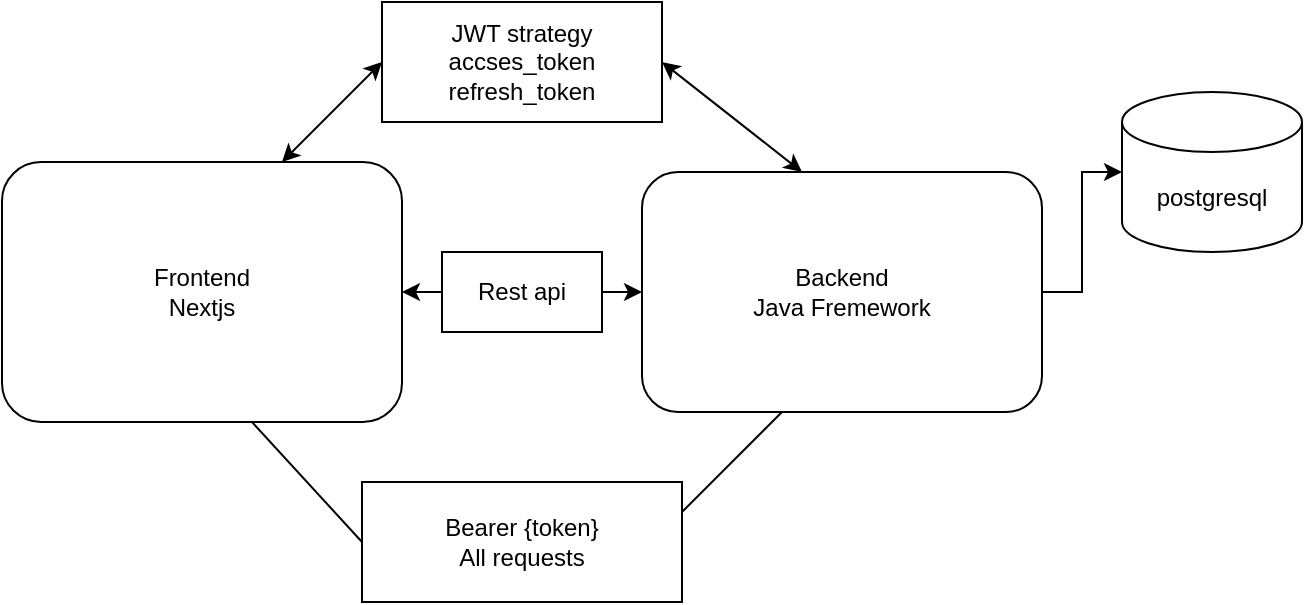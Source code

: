 <mxfile version="24.7.17">
  <diagram name="Страница — 1" id="UcCIhrL4SCzz4e9E6vIN">
    <mxGraphModel dx="1434" dy="764" grid="1" gridSize="10" guides="1" tooltips="1" connect="1" arrows="1" fold="1" page="1" pageScale="1" pageWidth="827" pageHeight="1169" math="0" shadow="0">
      <root>
        <mxCell id="0" />
        <mxCell id="1" parent="0" />
        <mxCell id="c_S7j9KLN7SXU3ALzy-A-2" value="Frontend &lt;br&gt;Nextjs" style="rounded=1;whiteSpace=wrap;html=1;" vertex="1" parent="1">
          <mxGeometry x="80" y="120" width="200" height="130" as="geometry" />
        </mxCell>
        <mxCell id="c_S7j9KLN7SXU3ALzy-A-23" value="" style="edgeStyle=orthogonalEdgeStyle;rounded=0;orthogonalLoop=1;jettySize=auto;html=1;" edge="1" parent="1" source="c_S7j9KLN7SXU3ALzy-A-3" target="c_S7j9KLN7SXU3ALzy-A-21">
          <mxGeometry relative="1" as="geometry" />
        </mxCell>
        <mxCell id="c_S7j9KLN7SXU3ALzy-A-3" value="Backend &lt;br&gt;Java Fremework" style="rounded=1;whiteSpace=wrap;html=1;" vertex="1" parent="1">
          <mxGeometry x="400" y="125" width="200" height="120" as="geometry" />
        </mxCell>
        <mxCell id="c_S7j9KLN7SXU3ALzy-A-11" style="edgeStyle=orthogonalEdgeStyle;rounded=0;orthogonalLoop=1;jettySize=auto;html=1;exitX=1;exitY=0.5;exitDx=0;exitDy=0;entryX=0;entryY=0.5;entryDx=0;entryDy=0;" edge="1" parent="1" source="c_S7j9KLN7SXU3ALzy-A-6" target="c_S7j9KLN7SXU3ALzy-A-3">
          <mxGeometry relative="1" as="geometry" />
        </mxCell>
        <mxCell id="c_S7j9KLN7SXU3ALzy-A-12" style="edgeStyle=orthogonalEdgeStyle;rounded=0;orthogonalLoop=1;jettySize=auto;html=1;exitX=0;exitY=0.5;exitDx=0;exitDy=0;entryX=1;entryY=0.5;entryDx=0;entryDy=0;" edge="1" parent="1" source="c_S7j9KLN7SXU3ALzy-A-6" target="c_S7j9KLN7SXU3ALzy-A-2">
          <mxGeometry relative="1" as="geometry" />
        </mxCell>
        <mxCell id="c_S7j9KLN7SXU3ALzy-A-6" value="Rest api" style="whiteSpace=wrap;html=1;" vertex="1" parent="1">
          <mxGeometry x="300" y="165" width="80" height="40" as="geometry" />
        </mxCell>
        <mxCell id="c_S7j9KLN7SXU3ALzy-A-14" value="JWT strategy&lt;br&gt;accses_token&lt;br&gt;refresh_token" style="rounded=0;whiteSpace=wrap;html=1;" vertex="1" parent="1">
          <mxGeometry x="270" y="40" width="140" height="60" as="geometry" />
        </mxCell>
        <mxCell id="c_S7j9KLN7SXU3ALzy-A-15" value="" style="endArrow=classic;startArrow=classic;html=1;rounded=0;exitX=1;exitY=0.5;exitDx=0;exitDy=0;" edge="1" parent="1" source="c_S7j9KLN7SXU3ALzy-A-14">
          <mxGeometry width="50" height="50" relative="1" as="geometry">
            <mxPoint x="390" y="75" as="sourcePoint" />
            <mxPoint x="480" y="125" as="targetPoint" />
          </mxGeometry>
        </mxCell>
        <mxCell id="c_S7j9KLN7SXU3ALzy-A-17" value="" style="endArrow=classic;startArrow=classic;html=1;rounded=0;" edge="1" parent="1">
          <mxGeometry width="50" height="50" relative="1" as="geometry">
            <mxPoint x="220" y="120" as="sourcePoint" />
            <mxPoint x="270" y="70" as="targetPoint" />
          </mxGeometry>
        </mxCell>
        <mxCell id="c_S7j9KLN7SXU3ALzy-A-18" value="Bearer {token}&lt;br&gt;All requests" style="rounded=0;whiteSpace=wrap;html=1;" vertex="1" parent="1">
          <mxGeometry x="260" y="280" width="160" height="60" as="geometry" />
        </mxCell>
        <mxCell id="c_S7j9KLN7SXU3ALzy-A-19" value="" style="endArrow=none;html=1;rounded=0;" edge="1" parent="1">
          <mxGeometry width="50" height="50" relative="1" as="geometry">
            <mxPoint x="420" y="295" as="sourcePoint" />
            <mxPoint x="470" y="245" as="targetPoint" />
          </mxGeometry>
        </mxCell>
        <mxCell id="c_S7j9KLN7SXU3ALzy-A-20" value="" style="endArrow=none;html=1;rounded=0;exitX=0;exitY=0.5;exitDx=0;exitDy=0;" edge="1" parent="1" source="c_S7j9KLN7SXU3ALzy-A-18">
          <mxGeometry width="50" height="50" relative="1" as="geometry">
            <mxPoint x="155" y="300" as="sourcePoint" />
            <mxPoint x="205" y="250" as="targetPoint" />
          </mxGeometry>
        </mxCell>
        <mxCell id="c_S7j9KLN7SXU3ALzy-A-21" value="postgresql" style="shape=cylinder3;whiteSpace=wrap;html=1;boundedLbl=1;backgroundOutline=1;size=15;" vertex="1" parent="1">
          <mxGeometry x="640" y="85" width="90" height="80" as="geometry" />
        </mxCell>
      </root>
    </mxGraphModel>
  </diagram>
</mxfile>
